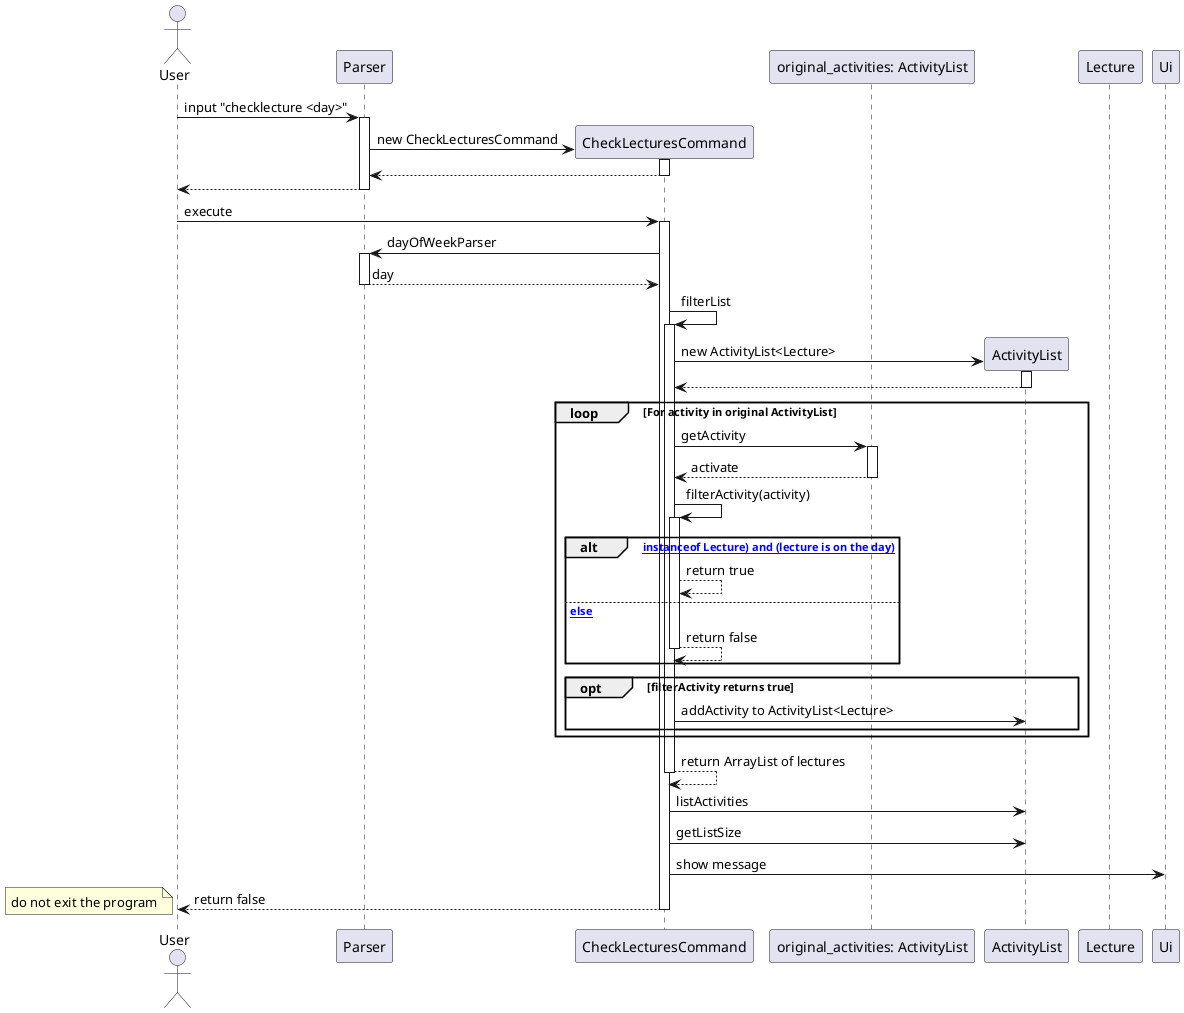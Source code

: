 @startuml
Actor User
participant Parser
participant CheckLecturesCommand
participant "original_activities: ActivityList" as original_list
participant ActivityList
participant Lecture
participant Ui

User -> Parser: input "checklecture <day>"
activate Parser
create CheckLecturesCommand
Parser -> CheckLecturesCommand:new CheckLecturesCommand
activate CheckLecturesCommand
CheckLecturesCommand --> Parser
deactivate CheckLecturesCommand
Parser --> User
deactivate Parser

User -> CheckLecturesCommand: execute
activate CheckLecturesCommand
CheckLecturesCommand -> Parser: dayOfWeekParser
activate Parser
Parser --> CheckLecturesCommand: day
deactivate Parser

CheckLecturesCommand -> CheckLecturesCommand: filterList
activate CheckLecturesCommand
create ActivityList
CheckLecturesCommand -> ActivityList: new ActivityList<Lecture>
activate ActivityList
ActivityList --> CheckLecturesCommand
deactivate ActivityList

loop For activity in original ActivityList
    CheckLecturesCommand -> original_list: getActivity
    activate original_list
    original_list --> CheckLecturesCommand: activate
    deactivate original_list
    CheckLecturesCommand -> CheckLecturesCommand: filterActivity(activity)
    activate CheckLecturesCommand

    alt [(activity instanceof Lecture) and (lecture is on the day)]
        CheckLecturesCommand --> CheckLecturesCommand: return true
    else [else]
        CheckLecturesCommand --> CheckLecturesCommand: return false
        deactivate CheckLecturesCommand
    end
    opt filterActivity returns true
        CheckLecturesCommand -> ActivityList: addActivity to ActivityList<Lecture>
    end
end
CheckLecturesCommand --> CheckLecturesCommand: return ArrayList of lectures
deactivate CheckLecturesCommand
CheckLecturesCommand -> ActivityList: listActivities
CheckLecturesCommand -> ActivityList: getListSize
CheckLecturesCommand -> Ui: show message
CheckLecturesCommand --> User: return false
note left: do not exit the program
deactivate CheckLecturesCommand

@enduml